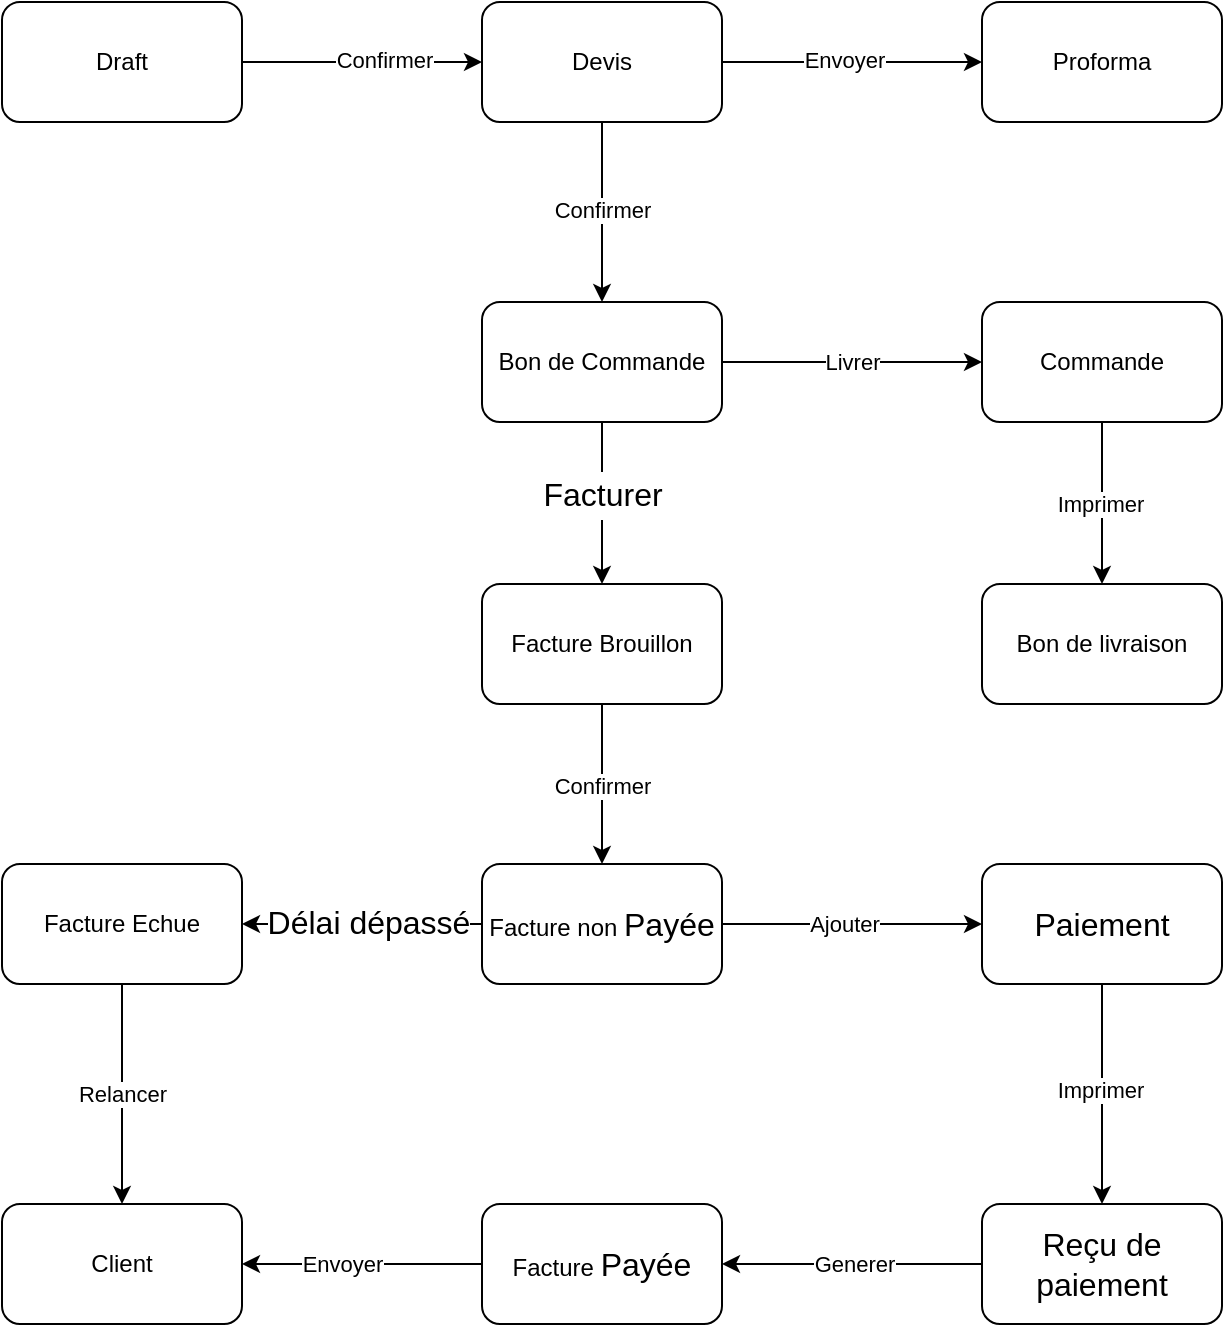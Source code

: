 <mxfile version="24.7.14">
  <diagram name="Page-1" id="-LdqS_89pc9tKXhwtrNH">
    <mxGraphModel dx="1226" dy="667" grid="1" gridSize="10" guides="1" tooltips="1" connect="1" arrows="1" fold="1" page="1" pageScale="1" pageWidth="800" pageHeight="1000" math="0" shadow="0">
      <root>
        <mxCell id="0" />
        <mxCell id="1" parent="0" />
        <mxCell id="xKRhnp7fP2KBttcFIjON-16" style="edgeStyle=orthogonalEdgeStyle;rounded=0;orthogonalLoop=1;jettySize=auto;html=1;exitX=1;exitY=0.5;exitDx=0;exitDy=0;entryX=0;entryY=0.5;entryDx=0;entryDy=0;" edge="1" parent="1" source="xKRhnp7fP2KBttcFIjON-1" target="xKRhnp7fP2KBttcFIjON-3">
          <mxGeometry relative="1" as="geometry" />
        </mxCell>
        <mxCell id="xKRhnp7fP2KBttcFIjON-17" value="Confirmer" style="edgeLabel;html=1;align=center;verticalAlign=middle;resizable=0;points=[];" vertex="1" connectable="0" parent="xKRhnp7fP2KBttcFIjON-16">
          <mxGeometry x="0.177" y="1" relative="1" as="geometry">
            <mxPoint as="offset" />
          </mxGeometry>
        </mxCell>
        <mxCell id="xKRhnp7fP2KBttcFIjON-1" value="Draft" style="rounded=1;whiteSpace=wrap;html=1;" vertex="1" parent="1">
          <mxGeometry x="70" y="99" width="120" height="60" as="geometry" />
        </mxCell>
        <mxCell id="xKRhnp7fP2KBttcFIjON-18" style="edgeStyle=orthogonalEdgeStyle;rounded=0;orthogonalLoop=1;jettySize=auto;html=1;exitX=1;exitY=0.5;exitDx=0;exitDy=0;entryX=0;entryY=0.5;entryDx=0;entryDy=0;" edge="1" parent="1" source="xKRhnp7fP2KBttcFIjON-3" target="xKRhnp7fP2KBttcFIjON-4">
          <mxGeometry relative="1" as="geometry" />
        </mxCell>
        <mxCell id="xKRhnp7fP2KBttcFIjON-20" value="Envoyer" style="edgeLabel;html=1;align=center;verticalAlign=middle;resizable=0;points=[];" vertex="1" connectable="0" parent="xKRhnp7fP2KBttcFIjON-18">
          <mxGeometry x="-0.067" y="1" relative="1" as="geometry">
            <mxPoint as="offset" />
          </mxGeometry>
        </mxCell>
        <mxCell id="xKRhnp7fP2KBttcFIjON-21" style="edgeStyle=orthogonalEdgeStyle;rounded=0;orthogonalLoop=1;jettySize=auto;html=1;exitX=0.5;exitY=1;exitDx=0;exitDy=0;entryX=0.5;entryY=0;entryDx=0;entryDy=0;" edge="1" parent="1" source="xKRhnp7fP2KBttcFIjON-3" target="xKRhnp7fP2KBttcFIjON-5">
          <mxGeometry relative="1" as="geometry" />
        </mxCell>
        <mxCell id="xKRhnp7fP2KBttcFIjON-22" value="Confirmer" style="edgeLabel;html=1;align=center;verticalAlign=middle;resizable=0;points=[];" vertex="1" connectable="0" parent="xKRhnp7fP2KBttcFIjON-21">
          <mxGeometry x="-0.036" relative="1" as="geometry">
            <mxPoint as="offset" />
          </mxGeometry>
        </mxCell>
        <mxCell id="xKRhnp7fP2KBttcFIjON-3" value="Devis" style="rounded=1;whiteSpace=wrap;html=1;" vertex="1" parent="1">
          <mxGeometry x="310" y="99" width="120" height="60" as="geometry" />
        </mxCell>
        <mxCell id="xKRhnp7fP2KBttcFIjON-4" value="Proforma" style="rounded=1;whiteSpace=wrap;html=1;" vertex="1" parent="1">
          <mxGeometry x="560" y="99" width="120" height="60" as="geometry" />
        </mxCell>
        <mxCell id="xKRhnp7fP2KBttcFIjON-23" style="edgeStyle=orthogonalEdgeStyle;rounded=0;orthogonalLoop=1;jettySize=auto;html=1;exitX=1;exitY=0.5;exitDx=0;exitDy=0;entryX=0;entryY=0.5;entryDx=0;entryDy=0;" edge="1" parent="1" source="xKRhnp7fP2KBttcFIjON-5" target="xKRhnp7fP2KBttcFIjON-6">
          <mxGeometry relative="1" as="geometry" />
        </mxCell>
        <mxCell id="xKRhnp7fP2KBttcFIjON-24" value="Livrer" style="edgeLabel;html=1;align=center;verticalAlign=middle;resizable=0;points=[];" vertex="1" connectable="0" parent="xKRhnp7fP2KBttcFIjON-23">
          <mxGeometry x="-0.003" relative="1" as="geometry">
            <mxPoint as="offset" />
          </mxGeometry>
        </mxCell>
        <mxCell id="xKRhnp7fP2KBttcFIjON-28" style="edgeStyle=orthogonalEdgeStyle;rounded=0;orthogonalLoop=1;jettySize=auto;html=1;exitX=0.5;exitY=1;exitDx=0;exitDy=0;entryX=0.5;entryY=0;entryDx=0;entryDy=0;" edge="1" parent="1" source="xKRhnp7fP2KBttcFIjON-5" target="xKRhnp7fP2KBttcFIjON-7">
          <mxGeometry relative="1" as="geometry" />
        </mxCell>
        <mxCell id="xKRhnp7fP2KBttcFIjON-29" value="&lt;span style=&quot;font-size:12.0pt;mso-bidi-font-size:&lt;br/&gt;11.0pt;line-height:150%;font-family:&amp;quot;Calibri&amp;quot;,sans-serif;mso-ascii-theme-font:&lt;br/&gt;minor-latin;mso-fareast-font-family:Calibri;mso-fareast-theme-font:minor-latin;&lt;br/&gt;mso-hansi-theme-font:minor-latin;mso-bidi-font-family:&amp;quot;Times New Roman&amp;quot;;&lt;br/&gt;mso-bidi-theme-font:minor-bidi;mso-ansi-language:FR;mso-fareast-language:EN-US;&lt;br/&gt;mso-bidi-language:AR-SA&quot; lang=&quot;FR&quot;&gt;Facturer&lt;/span&gt;" style="edgeLabel;html=1;align=center;verticalAlign=middle;resizable=0;points=[];" vertex="1" connectable="0" parent="xKRhnp7fP2KBttcFIjON-28">
          <mxGeometry x="-0.106" relative="1" as="geometry">
            <mxPoint as="offset" />
          </mxGeometry>
        </mxCell>
        <mxCell id="xKRhnp7fP2KBttcFIjON-5" value="Bon de Commande" style="rounded=1;whiteSpace=wrap;html=1;" vertex="1" parent="1">
          <mxGeometry x="310" y="249" width="120" height="60" as="geometry" />
        </mxCell>
        <mxCell id="xKRhnp7fP2KBttcFIjON-26" style="edgeStyle=orthogonalEdgeStyle;rounded=0;orthogonalLoop=1;jettySize=auto;html=1;exitX=0.5;exitY=1;exitDx=0;exitDy=0;entryX=0.5;entryY=0;entryDx=0;entryDy=0;" edge="1" parent="1" source="xKRhnp7fP2KBttcFIjON-6" target="xKRhnp7fP2KBttcFIjON-25">
          <mxGeometry relative="1" as="geometry" />
        </mxCell>
        <mxCell id="xKRhnp7fP2KBttcFIjON-27" value="Imprimer" style="edgeLabel;html=1;align=center;verticalAlign=middle;resizable=0;points=[];" vertex="1" connectable="0" parent="xKRhnp7fP2KBttcFIjON-26">
          <mxGeometry x="-0.002" y="-1" relative="1" as="geometry">
            <mxPoint as="offset" />
          </mxGeometry>
        </mxCell>
        <mxCell id="xKRhnp7fP2KBttcFIjON-6" value="Commande" style="rounded=1;whiteSpace=wrap;html=1;" vertex="1" parent="1">
          <mxGeometry x="560" y="249" width="120" height="60" as="geometry" />
        </mxCell>
        <mxCell id="xKRhnp7fP2KBttcFIjON-30" style="edgeStyle=orthogonalEdgeStyle;rounded=0;orthogonalLoop=1;jettySize=auto;html=1;exitX=0.5;exitY=1;exitDx=0;exitDy=0;" edge="1" parent="1" source="xKRhnp7fP2KBttcFIjON-7" target="xKRhnp7fP2KBttcFIjON-8">
          <mxGeometry relative="1" as="geometry" />
        </mxCell>
        <mxCell id="xKRhnp7fP2KBttcFIjON-31" value="Confirmer" style="edgeLabel;html=1;align=center;verticalAlign=middle;resizable=0;points=[];" vertex="1" connectable="0" parent="xKRhnp7fP2KBttcFIjON-30">
          <mxGeometry x="0.013" relative="1" as="geometry">
            <mxPoint as="offset" />
          </mxGeometry>
        </mxCell>
        <mxCell id="xKRhnp7fP2KBttcFIjON-7" value="Facture Brouillon" style="rounded=1;whiteSpace=wrap;html=1;" vertex="1" parent="1">
          <mxGeometry x="310" y="390" width="120" height="60" as="geometry" />
        </mxCell>
        <mxCell id="xKRhnp7fP2KBttcFIjON-37" style="edgeStyle=orthogonalEdgeStyle;rounded=0;orthogonalLoop=1;jettySize=auto;html=1;exitX=1;exitY=0.5;exitDx=0;exitDy=0;entryX=0;entryY=0.5;entryDx=0;entryDy=0;" edge="1" parent="1" source="xKRhnp7fP2KBttcFIjON-8" target="xKRhnp7fP2KBttcFIjON-9">
          <mxGeometry relative="1" as="geometry" />
        </mxCell>
        <mxCell id="xKRhnp7fP2KBttcFIjON-38" value="Ajouter" style="edgeLabel;html=1;align=center;verticalAlign=middle;resizable=0;points=[];" vertex="1" connectable="0" parent="xKRhnp7fP2KBttcFIjON-37">
          <mxGeometry x="-0.069" relative="1" as="geometry">
            <mxPoint as="offset" />
          </mxGeometry>
        </mxCell>
        <mxCell id="xKRhnp7fP2KBttcFIjON-49" style="edgeStyle=orthogonalEdgeStyle;rounded=0;orthogonalLoop=1;jettySize=auto;html=1;exitX=0;exitY=0.5;exitDx=0;exitDy=0;entryX=1;entryY=0.5;entryDx=0;entryDy=0;" edge="1" parent="1" source="xKRhnp7fP2KBttcFIjON-8" target="xKRhnp7fP2KBttcFIjON-12">
          <mxGeometry relative="1" as="geometry" />
        </mxCell>
        <mxCell id="xKRhnp7fP2KBttcFIjON-50" value="&lt;span style=&quot;font-size:12.0pt;mso-bidi-font-size:&lt;br/&gt;11.0pt;line-height:150%;font-family:&amp;quot;Calibri&amp;quot;,sans-serif;mso-ascii-theme-font:&lt;br/&gt;minor-latin;mso-fareast-font-family:Calibri;mso-fareast-theme-font:minor-latin;&lt;br/&gt;mso-hansi-theme-font:minor-latin;mso-bidi-font-family:&amp;quot;Times New Roman&amp;quot;;&lt;br/&gt;mso-bidi-theme-font:minor-bidi;mso-ansi-language:FR;mso-fareast-language:EN-US;&lt;br/&gt;mso-bidi-language:AR-SA&quot; lang=&quot;FR&quot;&gt;Délai dépassé&lt;/span&gt;" style="edgeLabel;html=1;align=center;verticalAlign=middle;resizable=0;points=[];" vertex="1" connectable="0" parent="xKRhnp7fP2KBttcFIjON-49">
          <mxGeometry x="-0.048" y="-1" relative="1" as="geometry">
            <mxPoint as="offset" />
          </mxGeometry>
        </mxCell>
        <mxCell id="xKRhnp7fP2KBttcFIjON-8" value="Facture non&amp;nbsp;&lt;span style=&quot;font-size:12.0pt;mso-bidi-font-size:&lt;br/&gt;11.0pt;line-height:150%;font-family:&amp;quot;Calibri&amp;quot;,sans-serif;mso-ascii-theme-font:&lt;br/&gt;minor-latin;mso-fareast-font-family:Calibri;mso-fareast-theme-font:minor-latin;&lt;br/&gt;mso-hansi-theme-font:minor-latin;mso-bidi-font-family:&amp;quot;Times New Roman&amp;quot;;&lt;br/&gt;mso-bidi-theme-font:minor-bidi;mso-ansi-language:FR;mso-fareast-language:EN-US;&lt;br/&gt;mso-bidi-language:AR-SA&quot; lang=&quot;FR&quot;&gt;Payée&lt;/span&gt;" style="rounded=1;whiteSpace=wrap;html=1;" vertex="1" parent="1">
          <mxGeometry x="310" y="530" width="120" height="60" as="geometry" />
        </mxCell>
        <mxCell id="xKRhnp7fP2KBttcFIjON-40" style="edgeStyle=orthogonalEdgeStyle;rounded=0;orthogonalLoop=1;jettySize=auto;html=1;exitX=0.5;exitY=1;exitDx=0;exitDy=0;entryX=0.5;entryY=0;entryDx=0;entryDy=0;" edge="1" parent="1" source="xKRhnp7fP2KBttcFIjON-9" target="xKRhnp7fP2KBttcFIjON-39">
          <mxGeometry relative="1" as="geometry" />
        </mxCell>
        <mxCell id="xKRhnp7fP2KBttcFIjON-41" value="Imprimer" style="edgeLabel;html=1;align=center;verticalAlign=middle;resizable=0;points=[];" vertex="1" connectable="0" parent="xKRhnp7fP2KBttcFIjON-40">
          <mxGeometry x="-0.033" y="-1" relative="1" as="geometry">
            <mxPoint as="offset" />
          </mxGeometry>
        </mxCell>
        <mxCell id="xKRhnp7fP2KBttcFIjON-9" value="&lt;span style=&quot;font-size:12.0pt;mso-bidi-font-size:&lt;br/&gt;11.0pt;line-height:150%;font-family:&amp;quot;Calibri&amp;quot;,sans-serif;mso-ascii-theme-font:&lt;br/&gt;minor-latin;mso-fareast-font-family:Calibri;mso-fareast-theme-font:minor-latin;&lt;br/&gt;mso-hansi-theme-font:minor-latin;mso-bidi-font-family:&amp;quot;Times New Roman&amp;quot;;&lt;br/&gt;mso-bidi-theme-font:minor-bidi;mso-ansi-language:FR;mso-fareast-language:EN-US;&lt;br/&gt;mso-bidi-language:AR-SA&quot; lang=&quot;FR&quot;&gt;Paiement&lt;/span&gt;" style="rounded=1;whiteSpace=wrap;html=1;" vertex="1" parent="1">
          <mxGeometry x="560" y="530" width="120" height="60" as="geometry" />
        </mxCell>
        <mxCell id="xKRhnp7fP2KBttcFIjON-47" style="edgeStyle=orthogonalEdgeStyle;rounded=0;orthogonalLoop=1;jettySize=auto;html=1;exitX=0.5;exitY=1;exitDx=0;exitDy=0;entryX=0.5;entryY=0;entryDx=0;entryDy=0;" edge="1" parent="1" source="xKRhnp7fP2KBttcFIjON-12" target="xKRhnp7fP2KBttcFIjON-13">
          <mxGeometry relative="1" as="geometry" />
        </mxCell>
        <mxCell id="xKRhnp7fP2KBttcFIjON-48" value="Relancer" style="edgeLabel;html=1;align=center;verticalAlign=middle;resizable=0;points=[];" vertex="1" connectable="0" parent="xKRhnp7fP2KBttcFIjON-47">
          <mxGeometry relative="1" as="geometry">
            <mxPoint as="offset" />
          </mxGeometry>
        </mxCell>
        <mxCell id="xKRhnp7fP2KBttcFIjON-12" value="Facture Echue" style="rounded=1;whiteSpace=wrap;html=1;" vertex="1" parent="1">
          <mxGeometry x="70" y="530" width="120" height="60" as="geometry" />
        </mxCell>
        <mxCell id="xKRhnp7fP2KBttcFIjON-13" value="Client" style="rounded=1;whiteSpace=wrap;html=1;" vertex="1" parent="1">
          <mxGeometry x="70" y="700" width="120" height="60" as="geometry" />
        </mxCell>
        <mxCell id="xKRhnp7fP2KBttcFIjON-45" style="edgeStyle=orthogonalEdgeStyle;rounded=0;orthogonalLoop=1;jettySize=auto;html=1;exitX=0;exitY=0.5;exitDx=0;exitDy=0;entryX=1;entryY=0.5;entryDx=0;entryDy=0;" edge="1" parent="1" source="xKRhnp7fP2KBttcFIjON-15" target="xKRhnp7fP2KBttcFIjON-13">
          <mxGeometry relative="1" as="geometry" />
        </mxCell>
        <mxCell id="xKRhnp7fP2KBttcFIjON-46" value="Envoyer" style="edgeLabel;html=1;align=center;verticalAlign=middle;resizable=0;points=[];" vertex="1" connectable="0" parent="xKRhnp7fP2KBttcFIjON-45">
          <mxGeometry x="0.171" relative="1" as="geometry">
            <mxPoint as="offset" />
          </mxGeometry>
        </mxCell>
        <mxCell id="xKRhnp7fP2KBttcFIjON-15" value="Facture&amp;nbsp;&lt;span style=&quot;font-size: 12pt; line-height: 24px; font-family: Calibri, sans-serif;&quot; lang=&quot;FR&quot;&gt;Payée&lt;/span&gt;" style="rounded=1;whiteSpace=wrap;html=1;" vertex="1" parent="1">
          <mxGeometry x="310" y="700" width="120" height="60" as="geometry" />
        </mxCell>
        <mxCell id="xKRhnp7fP2KBttcFIjON-25" value="Bon de livraison" style="rounded=1;whiteSpace=wrap;html=1;" vertex="1" parent="1">
          <mxGeometry x="560" y="390" width="120" height="60" as="geometry" />
        </mxCell>
        <mxCell id="xKRhnp7fP2KBttcFIjON-43" style="edgeStyle=orthogonalEdgeStyle;rounded=0;orthogonalLoop=1;jettySize=auto;html=1;exitX=0;exitY=0.5;exitDx=0;exitDy=0;entryX=1;entryY=0.5;entryDx=0;entryDy=0;" edge="1" parent="1" source="xKRhnp7fP2KBttcFIjON-39" target="xKRhnp7fP2KBttcFIjON-15">
          <mxGeometry relative="1" as="geometry" />
        </mxCell>
        <mxCell id="xKRhnp7fP2KBttcFIjON-44" value="Generer" style="edgeLabel;html=1;align=center;verticalAlign=middle;resizable=0;points=[];" vertex="1" connectable="0" parent="xKRhnp7fP2KBttcFIjON-43">
          <mxGeometry x="-0.014" relative="1" as="geometry">
            <mxPoint as="offset" />
          </mxGeometry>
        </mxCell>
        <mxCell id="xKRhnp7fP2KBttcFIjON-39" value="&lt;span style=&quot;font-family: Calibri, sans-serif; font-size: 16px;&quot;&gt;Reçu de paiement&lt;/span&gt;" style="rounded=1;whiteSpace=wrap;html=1;" vertex="1" parent="1">
          <mxGeometry x="560" y="700" width="120" height="60" as="geometry" />
        </mxCell>
      </root>
    </mxGraphModel>
  </diagram>
</mxfile>

